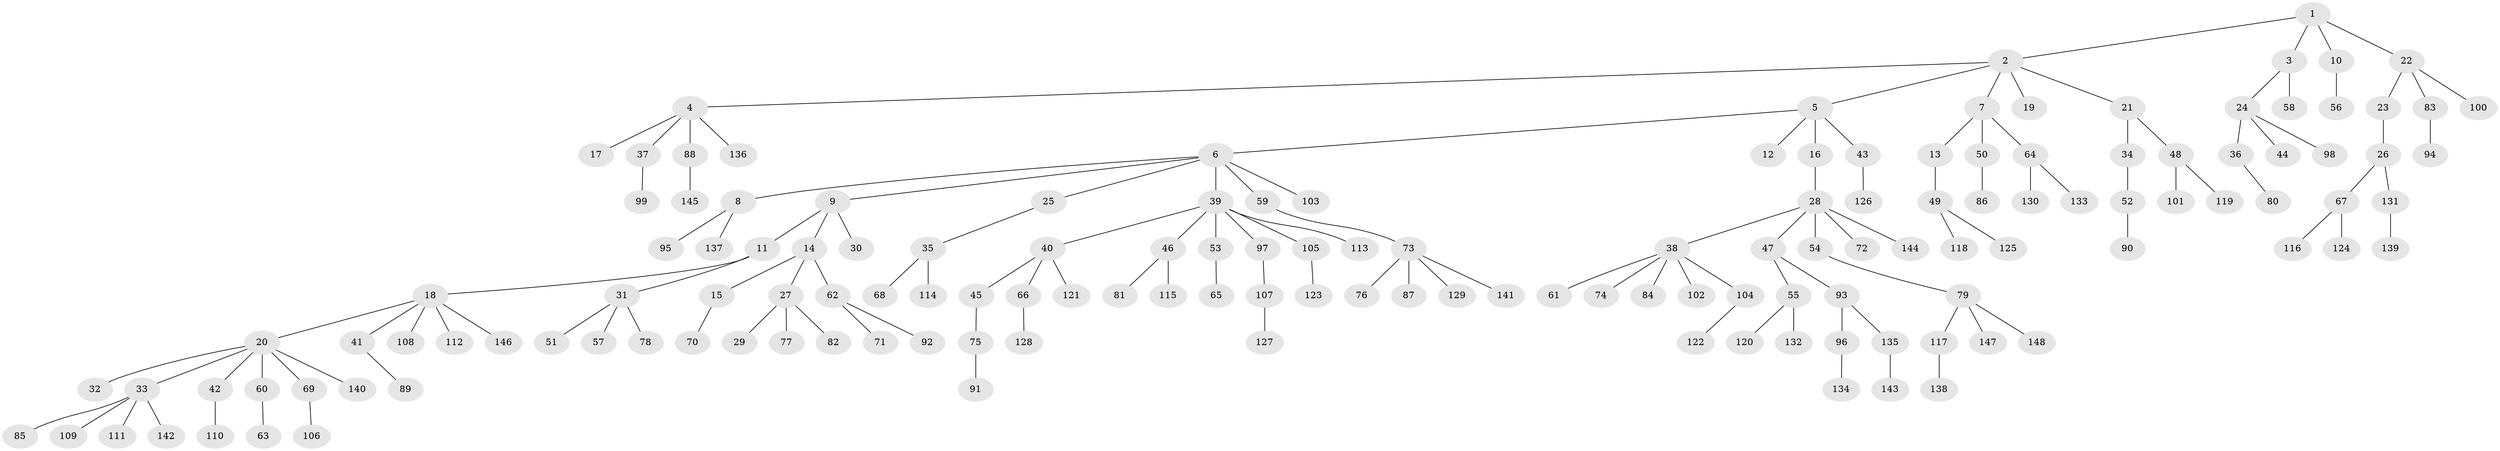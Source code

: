 // Generated by graph-tools (version 1.1) at 2025/26/03/09/25 03:26:27]
// undirected, 148 vertices, 147 edges
graph export_dot {
graph [start="1"]
  node [color=gray90,style=filled];
  1;
  2;
  3;
  4;
  5;
  6;
  7;
  8;
  9;
  10;
  11;
  12;
  13;
  14;
  15;
  16;
  17;
  18;
  19;
  20;
  21;
  22;
  23;
  24;
  25;
  26;
  27;
  28;
  29;
  30;
  31;
  32;
  33;
  34;
  35;
  36;
  37;
  38;
  39;
  40;
  41;
  42;
  43;
  44;
  45;
  46;
  47;
  48;
  49;
  50;
  51;
  52;
  53;
  54;
  55;
  56;
  57;
  58;
  59;
  60;
  61;
  62;
  63;
  64;
  65;
  66;
  67;
  68;
  69;
  70;
  71;
  72;
  73;
  74;
  75;
  76;
  77;
  78;
  79;
  80;
  81;
  82;
  83;
  84;
  85;
  86;
  87;
  88;
  89;
  90;
  91;
  92;
  93;
  94;
  95;
  96;
  97;
  98;
  99;
  100;
  101;
  102;
  103;
  104;
  105;
  106;
  107;
  108;
  109;
  110;
  111;
  112;
  113;
  114;
  115;
  116;
  117;
  118;
  119;
  120;
  121;
  122;
  123;
  124;
  125;
  126;
  127;
  128;
  129;
  130;
  131;
  132;
  133;
  134;
  135;
  136;
  137;
  138;
  139;
  140;
  141;
  142;
  143;
  144;
  145;
  146;
  147;
  148;
  1 -- 2;
  1 -- 3;
  1 -- 10;
  1 -- 22;
  2 -- 4;
  2 -- 5;
  2 -- 7;
  2 -- 19;
  2 -- 21;
  3 -- 24;
  3 -- 58;
  4 -- 17;
  4 -- 37;
  4 -- 88;
  4 -- 136;
  5 -- 6;
  5 -- 12;
  5 -- 16;
  5 -- 43;
  6 -- 8;
  6 -- 9;
  6 -- 25;
  6 -- 39;
  6 -- 59;
  6 -- 103;
  7 -- 13;
  7 -- 50;
  7 -- 64;
  8 -- 95;
  8 -- 137;
  9 -- 11;
  9 -- 14;
  9 -- 30;
  10 -- 56;
  11 -- 18;
  11 -- 31;
  13 -- 49;
  14 -- 15;
  14 -- 27;
  14 -- 62;
  15 -- 70;
  16 -- 28;
  18 -- 20;
  18 -- 41;
  18 -- 108;
  18 -- 112;
  18 -- 146;
  20 -- 32;
  20 -- 33;
  20 -- 42;
  20 -- 60;
  20 -- 69;
  20 -- 140;
  21 -- 34;
  21 -- 48;
  22 -- 23;
  22 -- 83;
  22 -- 100;
  23 -- 26;
  24 -- 36;
  24 -- 44;
  24 -- 98;
  25 -- 35;
  26 -- 67;
  26 -- 131;
  27 -- 29;
  27 -- 77;
  27 -- 82;
  28 -- 38;
  28 -- 47;
  28 -- 54;
  28 -- 72;
  28 -- 144;
  31 -- 51;
  31 -- 57;
  31 -- 78;
  33 -- 85;
  33 -- 109;
  33 -- 111;
  33 -- 142;
  34 -- 52;
  35 -- 68;
  35 -- 114;
  36 -- 80;
  37 -- 99;
  38 -- 61;
  38 -- 74;
  38 -- 84;
  38 -- 102;
  38 -- 104;
  39 -- 40;
  39 -- 46;
  39 -- 53;
  39 -- 97;
  39 -- 105;
  39 -- 113;
  40 -- 45;
  40 -- 66;
  40 -- 121;
  41 -- 89;
  42 -- 110;
  43 -- 126;
  45 -- 75;
  46 -- 81;
  46 -- 115;
  47 -- 55;
  47 -- 93;
  48 -- 101;
  48 -- 119;
  49 -- 118;
  49 -- 125;
  50 -- 86;
  52 -- 90;
  53 -- 65;
  54 -- 79;
  55 -- 120;
  55 -- 132;
  59 -- 73;
  60 -- 63;
  62 -- 71;
  62 -- 92;
  64 -- 130;
  64 -- 133;
  66 -- 128;
  67 -- 116;
  67 -- 124;
  69 -- 106;
  73 -- 76;
  73 -- 87;
  73 -- 129;
  73 -- 141;
  75 -- 91;
  79 -- 117;
  79 -- 147;
  79 -- 148;
  83 -- 94;
  88 -- 145;
  93 -- 96;
  93 -- 135;
  96 -- 134;
  97 -- 107;
  104 -- 122;
  105 -- 123;
  107 -- 127;
  117 -- 138;
  131 -- 139;
  135 -- 143;
}

